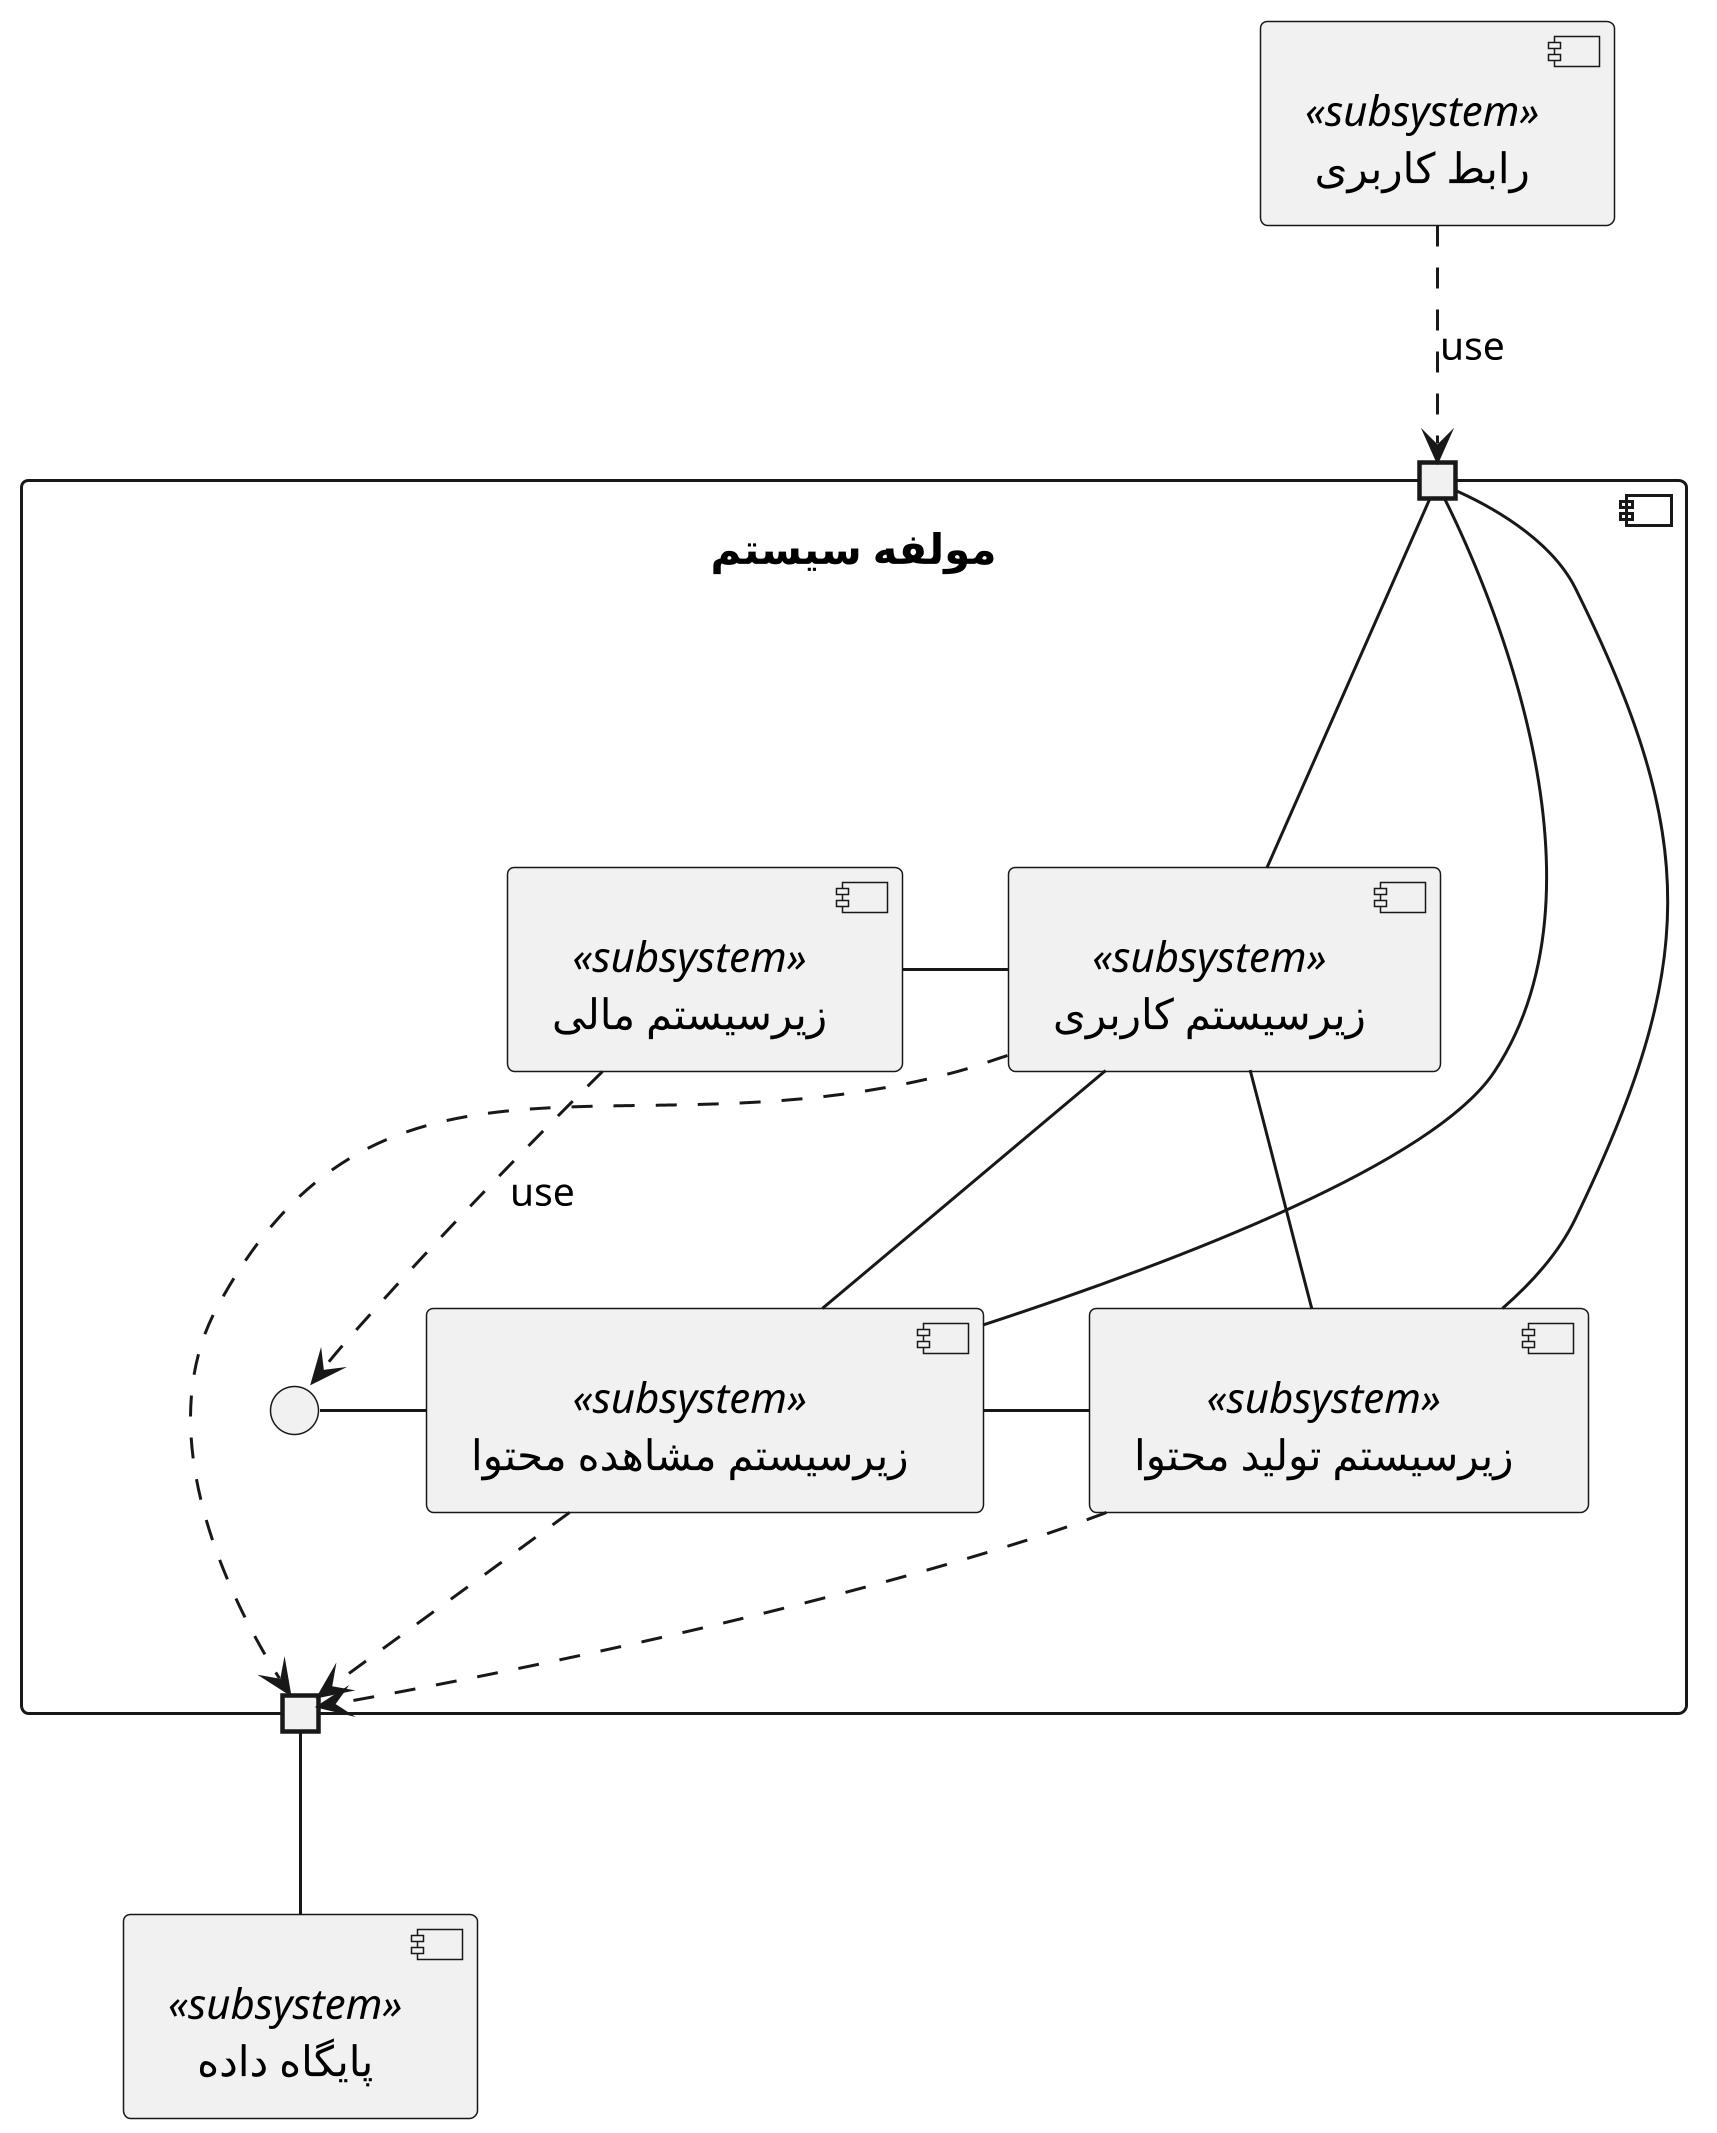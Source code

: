 @startuml component


scale 3
skinparam DefaultFontName Vazir
skinparam DefaultTextAlignment center


component "مولفه سیستم" as modelComp {
    component "زیرسیستم کاربری" <<subsystem>> as userComp
    component "زیرسیستم تولید محتوا" <<subsystem>> as produceComp
    component "زیرسیستم مشاهده محتوا" <<subsystem>> as viewComp
    component "زیرسیستم مالی" <<subsystem>> as financialComp

    interface " " as viewFinanInt

    portin " " as p1
    portout " " as p2
}

component "رابط کاربری" <<subsystem>> as ui
component "پایگاه داده" <<subsystem>> as db

userComp - financialComp

financialComp ..> viewFinanInt : use
viewFinanInt - viewComp

produceComp -- p1
userComp -- p1
viewComp -- p1

ui ..> p1 : use

p2 -- db

userComp ..> p2
produceComp ..> p2
viewComp ..> p2

userComp -- produceComp
userComp -- viewComp
produceComp - viewComp

@enduml